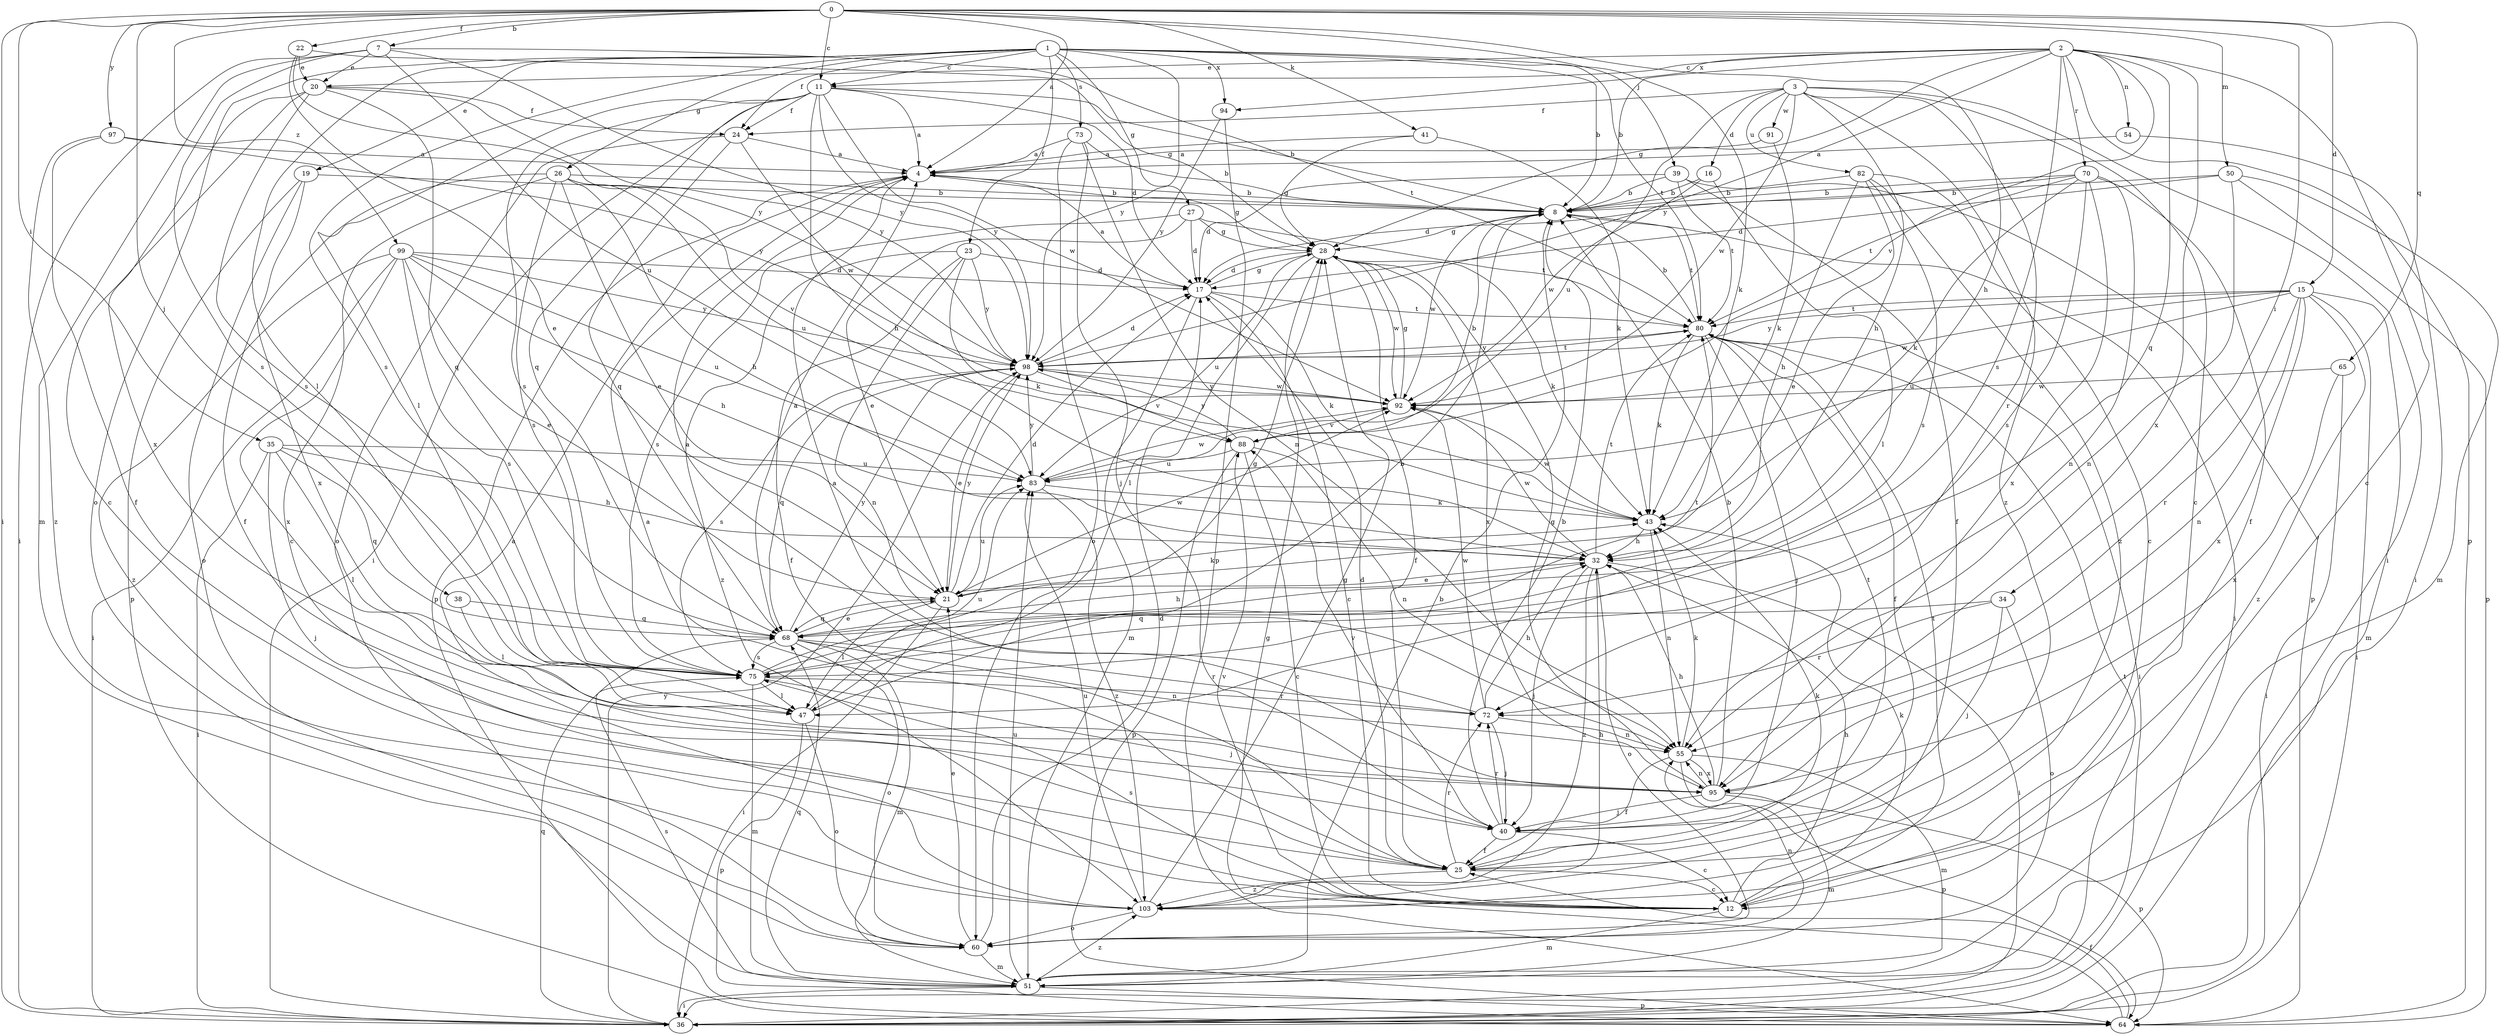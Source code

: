 strict digraph  {
0;
1;
2;
3;
4;
7;
8;
11;
12;
15;
16;
17;
19;
20;
21;
22;
23;
24;
25;
26;
27;
28;
32;
34;
35;
36;
38;
39;
40;
41;
43;
47;
50;
51;
54;
55;
60;
64;
65;
68;
70;
72;
73;
75;
80;
82;
83;
88;
91;
92;
94;
95;
97;
98;
99;
103;
0 -> 4  [label=a];
0 -> 7  [label=b];
0 -> 11  [label=c];
0 -> 15  [label=d];
0 -> 22  [label=f];
0 -> 32  [label=h];
0 -> 34  [label=i];
0 -> 35  [label=i];
0 -> 36  [label=i];
0 -> 38  [label=j];
0 -> 39  [label=j];
0 -> 41  [label=k];
0 -> 50  [label=m];
0 -> 65  [label=q];
0 -> 97  [label=y];
0 -> 99  [label=z];
1 -> 8  [label=b];
1 -> 11  [label=c];
1 -> 19  [label=e];
1 -> 23  [label=f];
1 -> 24  [label=f];
1 -> 26  [label=g];
1 -> 27  [label=g];
1 -> 43  [label=k];
1 -> 47  [label=l];
1 -> 60  [label=o];
1 -> 73  [label=s];
1 -> 75  [label=s];
1 -> 80  [label=t];
1 -> 94  [label=x];
1 -> 98  [label=y];
2 -> 8  [label=b];
2 -> 11  [label=c];
2 -> 12  [label=c];
2 -> 20  [label=e];
2 -> 28  [label=g];
2 -> 54  [label=n];
2 -> 64  [label=p];
2 -> 68  [label=q];
2 -> 70  [label=r];
2 -> 75  [label=s];
2 -> 88  [label=v];
2 -> 94  [label=x];
2 -> 95  [label=x];
2 -> 98  [label=y];
3 -> 12  [label=c];
3 -> 16  [label=d];
3 -> 24  [label=f];
3 -> 32  [label=h];
3 -> 36  [label=i];
3 -> 72  [label=r];
3 -> 82  [label=u];
3 -> 83  [label=u];
3 -> 91  [label=w];
3 -> 92  [label=w];
3 -> 103  [label=z];
4 -> 8  [label=b];
4 -> 28  [label=g];
4 -> 64  [label=p];
7 -> 20  [label=e];
7 -> 36  [label=i];
7 -> 51  [label=m];
7 -> 75  [label=s];
7 -> 80  [label=t];
7 -> 83  [label=u];
7 -> 98  [label=y];
8 -> 28  [label=g];
8 -> 36  [label=i];
8 -> 80  [label=t];
8 -> 92  [label=w];
11 -> 4  [label=a];
11 -> 8  [label=b];
11 -> 17  [label=d];
11 -> 24  [label=f];
11 -> 32  [label=h];
11 -> 36  [label=i];
11 -> 47  [label=l];
11 -> 68  [label=q];
11 -> 75  [label=s];
11 -> 92  [label=w];
11 -> 98  [label=y];
12 -> 32  [label=h];
12 -> 43  [label=k];
12 -> 51  [label=m];
12 -> 75  [label=s];
12 -> 80  [label=t];
12 -> 88  [label=v];
15 -> 36  [label=i];
15 -> 51  [label=m];
15 -> 55  [label=n];
15 -> 72  [label=r];
15 -> 80  [label=t];
15 -> 83  [label=u];
15 -> 92  [label=w];
15 -> 95  [label=x];
15 -> 98  [label=y];
15 -> 103  [label=z];
16 -> 8  [label=b];
16 -> 47  [label=l];
16 -> 92  [label=w];
17 -> 4  [label=a];
17 -> 12  [label=c];
17 -> 28  [label=g];
17 -> 43  [label=k];
17 -> 51  [label=m];
17 -> 80  [label=t];
19 -> 8  [label=b];
19 -> 60  [label=o];
19 -> 64  [label=p];
19 -> 95  [label=x];
20 -> 12  [label=c];
20 -> 24  [label=f];
20 -> 68  [label=q];
20 -> 75  [label=s];
20 -> 95  [label=x];
20 -> 98  [label=y];
21 -> 17  [label=d];
21 -> 36  [label=i];
21 -> 43  [label=k];
21 -> 47  [label=l];
21 -> 68  [label=q];
21 -> 83  [label=u];
21 -> 92  [label=w];
21 -> 98  [label=y];
22 -> 20  [label=e];
22 -> 21  [label=e];
22 -> 28  [label=g];
22 -> 98  [label=y];
23 -> 17  [label=d];
23 -> 25  [label=f];
23 -> 43  [label=k];
23 -> 55  [label=n];
23 -> 98  [label=y];
23 -> 103  [label=z];
24 -> 4  [label=a];
24 -> 60  [label=o];
24 -> 68  [label=q];
24 -> 92  [label=w];
25 -> 4  [label=a];
25 -> 12  [label=c];
25 -> 17  [label=d];
25 -> 43  [label=k];
25 -> 72  [label=r];
25 -> 103  [label=z];
26 -> 8  [label=b];
26 -> 12  [label=c];
26 -> 21  [label=e];
26 -> 25  [label=f];
26 -> 32  [label=h];
26 -> 75  [label=s];
26 -> 83  [label=u];
26 -> 88  [label=v];
27 -> 17  [label=d];
27 -> 21  [label=e];
27 -> 28  [label=g];
27 -> 75  [label=s];
27 -> 80  [label=t];
28 -> 17  [label=d];
28 -> 25  [label=f];
28 -> 43  [label=k];
28 -> 47  [label=l];
28 -> 83  [label=u];
28 -> 92  [label=w];
28 -> 95  [label=x];
32 -> 21  [label=e];
32 -> 36  [label=i];
32 -> 40  [label=j];
32 -> 60  [label=o];
32 -> 80  [label=t];
32 -> 92  [label=w];
32 -> 103  [label=z];
34 -> 40  [label=j];
34 -> 60  [label=o];
34 -> 68  [label=q];
34 -> 72  [label=r];
35 -> 32  [label=h];
35 -> 36  [label=i];
35 -> 40  [label=j];
35 -> 47  [label=l];
35 -> 68  [label=q];
35 -> 83  [label=u];
36 -> 68  [label=q];
36 -> 80  [label=t];
36 -> 98  [label=y];
38 -> 47  [label=l];
38 -> 68  [label=q];
39 -> 8  [label=b];
39 -> 17  [label=d];
39 -> 25  [label=f];
39 -> 64  [label=p];
39 -> 80  [label=t];
40 -> 8  [label=b];
40 -> 12  [label=c];
40 -> 25  [label=f];
40 -> 72  [label=r];
40 -> 80  [label=t];
40 -> 88  [label=v];
41 -> 4  [label=a];
41 -> 28  [label=g];
41 -> 43  [label=k];
43 -> 32  [label=h];
43 -> 55  [label=n];
43 -> 92  [label=w];
47 -> 8  [label=b];
47 -> 60  [label=o];
47 -> 64  [label=p];
47 -> 83  [label=u];
50 -> 8  [label=b];
50 -> 17  [label=d];
50 -> 51  [label=m];
50 -> 55  [label=n];
50 -> 64  [label=p];
51 -> 8  [label=b];
51 -> 36  [label=i];
51 -> 64  [label=p];
51 -> 68  [label=q];
51 -> 75  [label=s];
51 -> 83  [label=u];
51 -> 103  [label=z];
54 -> 4  [label=a];
54 -> 36  [label=i];
55 -> 25  [label=f];
55 -> 43  [label=k];
55 -> 51  [label=m];
55 -> 64  [label=p];
55 -> 95  [label=x];
60 -> 17  [label=d];
60 -> 21  [label=e];
60 -> 51  [label=m];
60 -> 55  [label=n];
64 -> 25  [label=f];
64 -> 28  [label=g];
65 -> 36  [label=i];
65 -> 92  [label=w];
65 -> 95  [label=x];
68 -> 4  [label=a];
68 -> 21  [label=e];
68 -> 32  [label=h];
68 -> 51  [label=m];
68 -> 55  [label=n];
68 -> 60  [label=o];
68 -> 72  [label=r];
68 -> 75  [label=s];
68 -> 98  [label=y];
70 -> 8  [label=b];
70 -> 17  [label=d];
70 -> 25  [label=f];
70 -> 43  [label=k];
70 -> 55  [label=n];
70 -> 75  [label=s];
70 -> 80  [label=t];
70 -> 95  [label=x];
72 -> 4  [label=a];
72 -> 32  [label=h];
72 -> 40  [label=j];
72 -> 55  [label=n];
72 -> 92  [label=w];
73 -> 4  [label=a];
73 -> 8  [label=b];
73 -> 40  [label=j];
73 -> 55  [label=n];
73 -> 60  [label=o];
75 -> 28  [label=g];
75 -> 40  [label=j];
75 -> 47  [label=l];
75 -> 51  [label=m];
75 -> 72  [label=r];
75 -> 80  [label=t];
80 -> 8  [label=b];
80 -> 25  [label=f];
80 -> 36  [label=i];
80 -> 40  [label=j];
80 -> 43  [label=k];
80 -> 98  [label=y];
82 -> 8  [label=b];
82 -> 12  [label=c];
82 -> 21  [label=e];
82 -> 32  [label=h];
82 -> 75  [label=s];
82 -> 103  [label=z];
83 -> 43  [label=k];
83 -> 92  [label=w];
83 -> 98  [label=y];
83 -> 103  [label=z];
88 -> 8  [label=b];
88 -> 12  [label=c];
88 -> 55  [label=n];
88 -> 64  [label=p];
88 -> 83  [label=u];
88 -> 98  [label=y];
91 -> 4  [label=a];
91 -> 43  [label=k];
92 -> 28  [label=g];
92 -> 88  [label=v];
92 -> 98  [label=y];
94 -> 64  [label=p];
94 -> 98  [label=y];
95 -> 4  [label=a];
95 -> 8  [label=b];
95 -> 28  [label=g];
95 -> 32  [label=h];
95 -> 40  [label=j];
95 -> 51  [label=m];
95 -> 55  [label=n];
95 -> 64  [label=p];
97 -> 4  [label=a];
97 -> 25  [label=f];
97 -> 98  [label=y];
97 -> 103  [label=z];
98 -> 17  [label=d];
98 -> 21  [label=e];
98 -> 68  [label=q];
98 -> 75  [label=s];
98 -> 80  [label=t];
98 -> 88  [label=v];
98 -> 92  [label=w];
99 -> 17  [label=d];
99 -> 21  [label=e];
99 -> 32  [label=h];
99 -> 36  [label=i];
99 -> 75  [label=s];
99 -> 83  [label=u];
99 -> 95  [label=x];
99 -> 98  [label=y];
99 -> 103  [label=z];
103 -> 4  [label=a];
103 -> 28  [label=g];
103 -> 32  [label=h];
103 -> 60  [label=o];
103 -> 83  [label=u];
}
